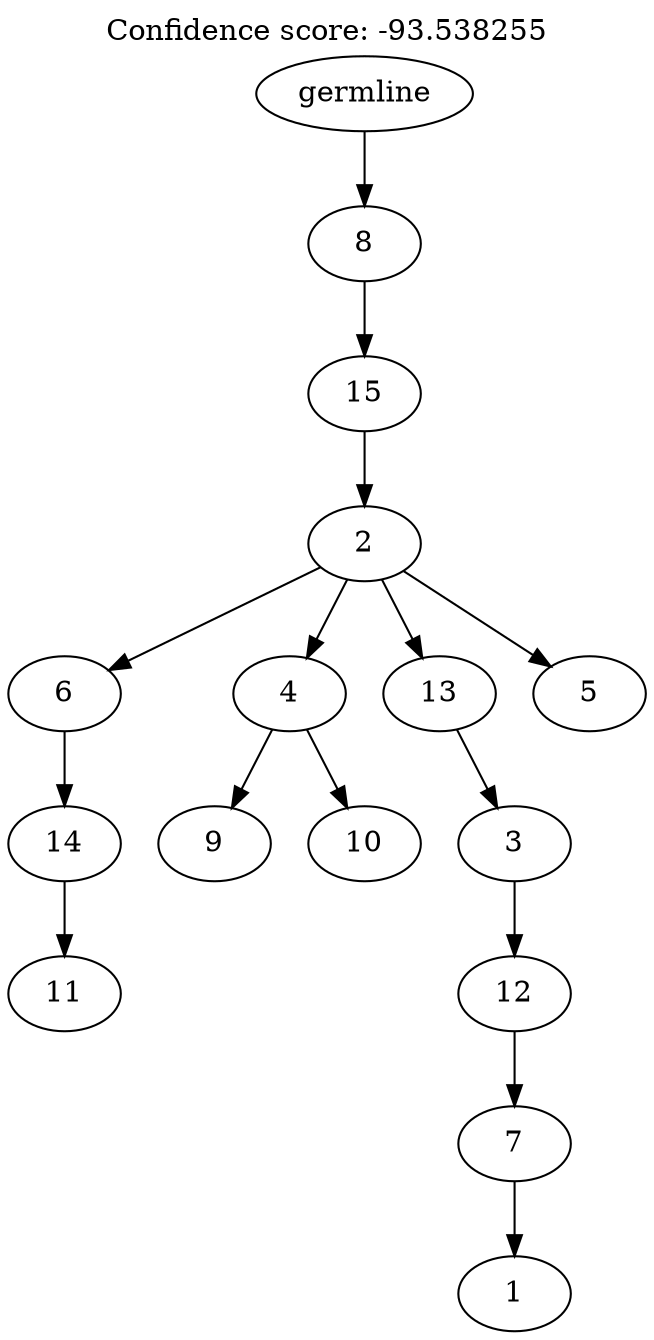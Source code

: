 digraph g {
	"13" -> "14";
	"14" [label="11"];
	"12" -> "13";
	"13" [label="14"];
	"9" -> "10";
	"10" [label="9"];
	"9" -> "11";
	"11" [label="10"];
	"7" -> "8";
	"8" [label="1"];
	"6" -> "7";
	"7" [label="7"];
	"5" -> "6";
	"6" [label="12"];
	"4" -> "5";
	"5" [label="3"];
	"3" -> "4";
	"4" [label="13"];
	"3" -> "9";
	"9" [label="4"];
	"3" -> "12";
	"12" [label="6"];
	"3" -> "15";
	"15" [label="5"];
	"2" -> "3";
	"3" [label="2"];
	"1" -> "2";
	"2" [label="15"];
	"0" -> "1";
	"1" [label="8"];
	"0" [label="germline"];
	labelloc="t";
	label="Confidence score: -93.538255";
}
